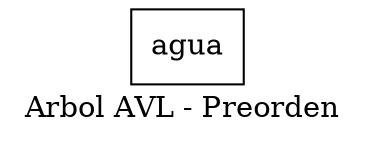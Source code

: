 digraph arbolpreorden {
node [shape = record];
rankdir=LR;
nodo0[label="agua"];
nodo0;
label = "Arbol AVL - Preorden "
}
